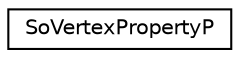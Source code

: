 digraph "Graphical Class Hierarchy"
{
 // LATEX_PDF_SIZE
  edge [fontname="Helvetica",fontsize="10",labelfontname="Helvetica",labelfontsize="10"];
  node [fontname="Helvetica",fontsize="10",shape=record];
  rankdir="LR";
  Node0 [label="SoVertexPropertyP",height=0.2,width=0.4,color="black", fillcolor="white", style="filled",URL="$classSoVertexPropertyP.html",tooltip=" "];
}
